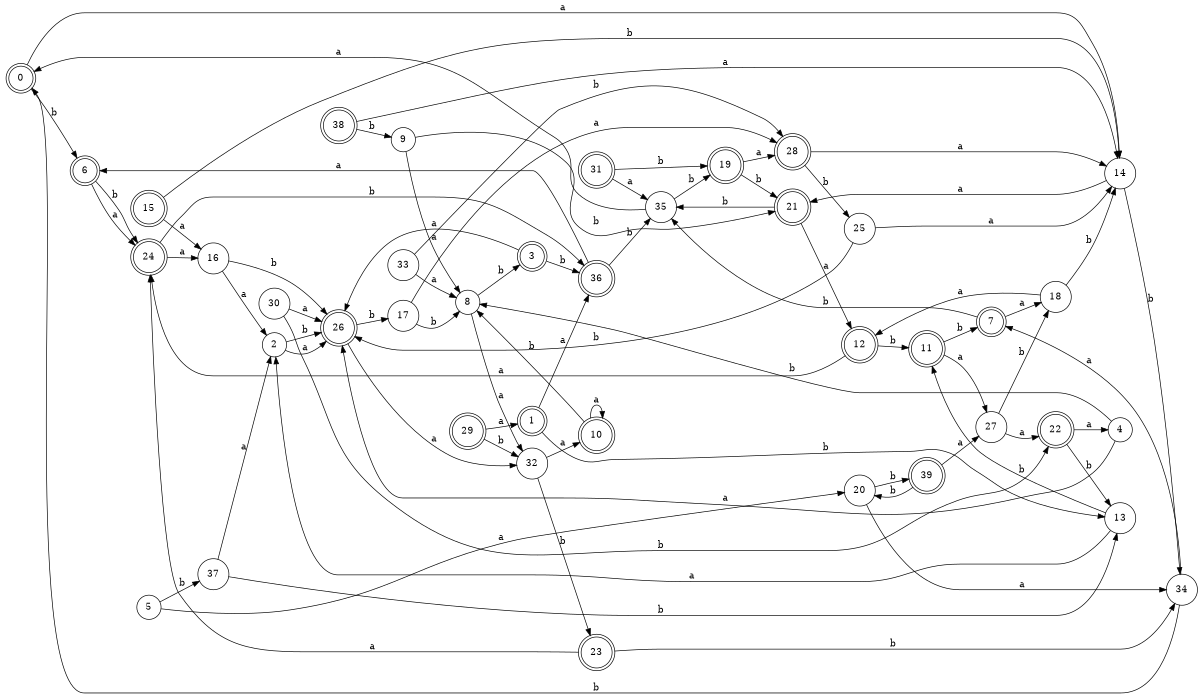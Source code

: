digraph n32_10 {
__start0 [label="" shape="none"];

rankdir=LR;
size="8,5";

s0 [style="rounded,filled", color="black", fillcolor="white" shape="doublecircle", label="0"];
s1 [style="rounded,filled", color="black", fillcolor="white" shape="doublecircle", label="1"];
s2 [style="filled", color="black", fillcolor="white" shape="circle", label="2"];
s3 [style="rounded,filled", color="black", fillcolor="white" shape="doublecircle", label="3"];
s4 [style="filled", color="black", fillcolor="white" shape="circle", label="4"];
s5 [style="filled", color="black", fillcolor="white" shape="circle", label="5"];
s6 [style="rounded,filled", color="black", fillcolor="white" shape="doublecircle", label="6"];
s7 [style="rounded,filled", color="black", fillcolor="white" shape="doublecircle", label="7"];
s8 [style="filled", color="black", fillcolor="white" shape="circle", label="8"];
s9 [style="filled", color="black", fillcolor="white" shape="circle", label="9"];
s10 [style="rounded,filled", color="black", fillcolor="white" shape="doublecircle", label="10"];
s11 [style="rounded,filled", color="black", fillcolor="white" shape="doublecircle", label="11"];
s12 [style="rounded,filled", color="black", fillcolor="white" shape="doublecircle", label="12"];
s13 [style="filled", color="black", fillcolor="white" shape="circle", label="13"];
s14 [style="filled", color="black", fillcolor="white" shape="circle", label="14"];
s15 [style="rounded,filled", color="black", fillcolor="white" shape="doublecircle", label="15"];
s16 [style="filled", color="black", fillcolor="white" shape="circle", label="16"];
s17 [style="filled", color="black", fillcolor="white" shape="circle", label="17"];
s18 [style="filled", color="black", fillcolor="white" shape="circle", label="18"];
s19 [style="rounded,filled", color="black", fillcolor="white" shape="doublecircle", label="19"];
s20 [style="filled", color="black", fillcolor="white" shape="circle", label="20"];
s21 [style="rounded,filled", color="black", fillcolor="white" shape="doublecircle", label="21"];
s22 [style="rounded,filled", color="black", fillcolor="white" shape="doublecircle", label="22"];
s23 [style="rounded,filled", color="black", fillcolor="white" shape="doublecircle", label="23"];
s24 [style="rounded,filled", color="black", fillcolor="white" shape="doublecircle", label="24"];
s25 [style="filled", color="black", fillcolor="white" shape="circle", label="25"];
s26 [style="rounded,filled", color="black", fillcolor="white" shape="doublecircle", label="26"];
s27 [style="filled", color="black", fillcolor="white" shape="circle", label="27"];
s28 [style="rounded,filled", color="black", fillcolor="white" shape="doublecircle", label="28"];
s29 [style="rounded,filled", color="black", fillcolor="white" shape="doublecircle", label="29"];
s30 [style="filled", color="black", fillcolor="white" shape="circle", label="30"];
s31 [style="rounded,filled", color="black", fillcolor="white" shape="doublecircle", label="31"];
s32 [style="filled", color="black", fillcolor="white" shape="circle", label="32"];
s33 [style="filled", color="black", fillcolor="white" shape="circle", label="33"];
s34 [style="filled", color="black", fillcolor="white" shape="circle", label="34"];
s35 [style="filled", color="black", fillcolor="white" shape="circle", label="35"];
s36 [style="rounded,filled", color="black", fillcolor="white" shape="doublecircle", label="36"];
s37 [style="filled", color="black", fillcolor="white" shape="circle", label="37"];
s38 [style="rounded,filled", color="black", fillcolor="white" shape="doublecircle", label="38"];
s39 [style="rounded,filled", color="black", fillcolor="white" shape="doublecircle", label="39"];
s0 -> s14 [label="a"];
s0 -> s6 [label="b"];
s1 -> s36 [label="a"];
s1 -> s13 [label="b"];
s2 -> s26 [label="a"];
s2 -> s26 [label="b"];
s3 -> s26 [label="a"];
s3 -> s36 [label="b"];
s4 -> s26 [label="a"];
s4 -> s8 [label="b"];
s5 -> s20 [label="a"];
s5 -> s37 [label="b"];
s6 -> s24 [label="a"];
s6 -> s24 [label="b"];
s7 -> s18 [label="a"];
s7 -> s35 [label="b"];
s8 -> s32 [label="a"];
s8 -> s3 [label="b"];
s9 -> s8 [label="a"];
s9 -> s21 [label="b"];
s10 -> s10 [label="a"];
s10 -> s8 [label="b"];
s11 -> s27 [label="a"];
s11 -> s7 [label="b"];
s12 -> s24 [label="a"];
s12 -> s11 [label="b"];
s13 -> s2 [label="a"];
s13 -> s11 [label="b"];
s14 -> s21 [label="a"];
s14 -> s34 [label="b"];
s15 -> s16 [label="a"];
s15 -> s14 [label="b"];
s16 -> s2 [label="a"];
s16 -> s26 [label="b"];
s17 -> s28 [label="a"];
s17 -> s8 [label="b"];
s18 -> s12 [label="a"];
s18 -> s14 [label="b"];
s19 -> s28 [label="a"];
s19 -> s21 [label="b"];
s20 -> s34 [label="a"];
s20 -> s39 [label="b"];
s21 -> s12 [label="a"];
s21 -> s35 [label="b"];
s22 -> s4 [label="a"];
s22 -> s13 [label="b"];
s23 -> s24 [label="a"];
s23 -> s34 [label="b"];
s24 -> s16 [label="a"];
s24 -> s36 [label="b"];
s25 -> s14 [label="a"];
s25 -> s26 [label="b"];
s26 -> s32 [label="a"];
s26 -> s17 [label="b"];
s27 -> s22 [label="a"];
s27 -> s18 [label="b"];
s28 -> s14 [label="a"];
s28 -> s25 [label="b"];
s29 -> s1 [label="a"];
s29 -> s32 [label="b"];
s30 -> s26 [label="a"];
s30 -> s22 [label="b"];
s31 -> s35 [label="a"];
s31 -> s19 [label="b"];
s32 -> s10 [label="a"];
s32 -> s23 [label="b"];
s33 -> s8 [label="a"];
s33 -> s28 [label="b"];
s34 -> s7 [label="a"];
s34 -> s0 [label="b"];
s35 -> s0 [label="a"];
s35 -> s19 [label="b"];
s36 -> s6 [label="a"];
s36 -> s35 [label="b"];
s37 -> s2 [label="a"];
s37 -> s13 [label="b"];
s38 -> s14 [label="a"];
s38 -> s9 [label="b"];
s39 -> s27 [label="a"];
s39 -> s20 [label="b"];

}